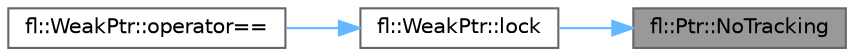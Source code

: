 digraph "fl::Ptr::NoTracking"
{
 // LATEX_PDF_SIZE
  bgcolor="transparent";
  edge [fontname=Helvetica,fontsize=10,labelfontname=Helvetica,labelfontsize=10];
  node [fontname=Helvetica,fontsize=10,shape=box,height=0.2,width=0.4];
  rankdir="RL";
  Node1 [id="Node000001",label="fl::Ptr::NoTracking",height=0.2,width=0.4,color="gray40", fillcolor="grey60", style="filled", fontcolor="black",tooltip=" "];
  Node1 -> Node2 [id="edge1_Node000001_Node000002",dir="back",color="steelblue1",style="solid",tooltip=" "];
  Node2 [id="Node000002",label="fl::WeakPtr::lock",height=0.2,width=0.4,color="grey40", fillcolor="white", style="filled",URL="$db/d77/classfl_1_1_weak_ptr.html#ac52bc006cef9fef0774e23023aa5d9f2",tooltip=" "];
  Node2 -> Node3 [id="edge2_Node000002_Node000003",dir="back",color="steelblue1",style="solid",tooltip=" "];
  Node3 [id="Node000003",label="fl::WeakPtr::operator==",height=0.2,width=0.4,color="grey40", fillcolor="white", style="filled",URL="$db/d77/classfl_1_1_weak_ptr.html#a0e8a300bcc2b04d7f60b0ad7265f23da",tooltip=" "];
}
